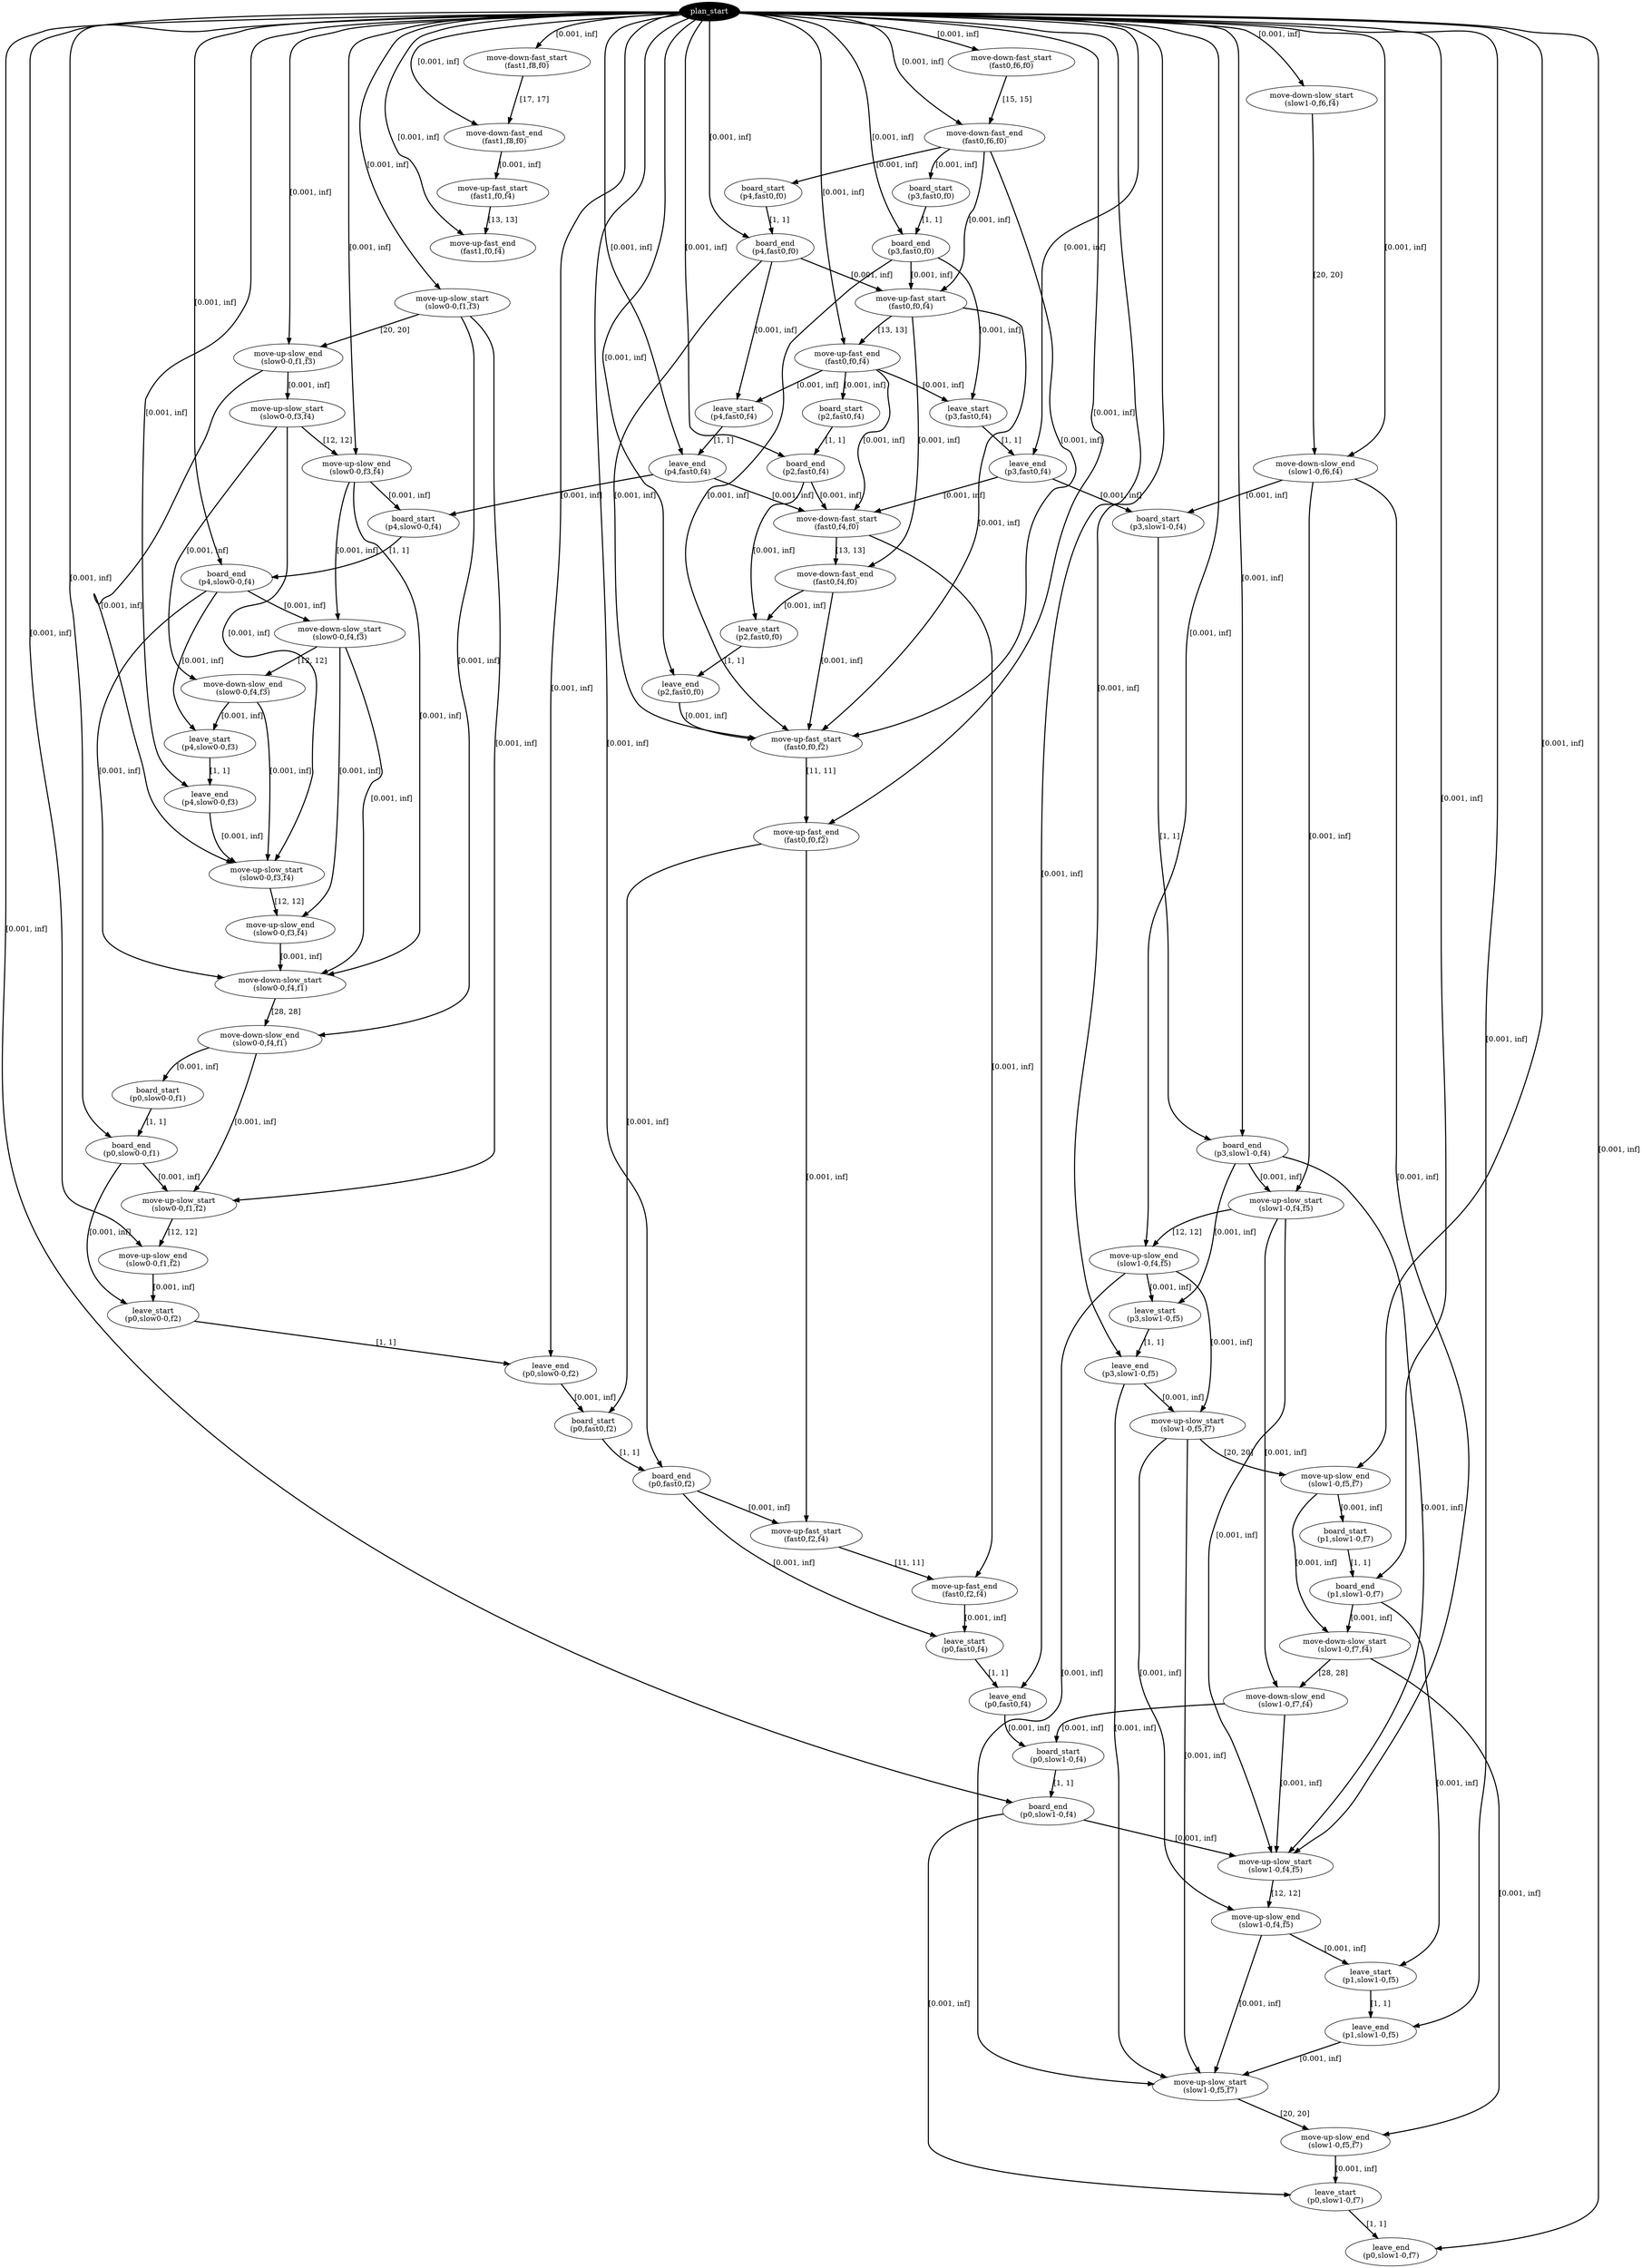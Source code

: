 digraph plan {
0[ label="plan_start",style=filled,fillcolor=black,fontcolor=white];
1[ label="move-up-slow_start
(slow0-0,f1,f3)"];
2[ label="move-up-slow_end
(slow0-0,f1,f3)"];
3[ label="move-down-slow_start
(slow1-0,f6,f4)"];
4[ label="move-down-slow_end
(slow1-0,f6,f4)"];
5[ label="move-down-fast_start
(fast0,f6,f0)"];
6[ label="move-down-fast_end
(fast0,f6,f0)"];
7[ label="move-down-fast_start
(fast1,f8,f0)"];
8[ label="move-down-fast_end
(fast1,f8,f0)"];
9[ label="board_start
(p3,fast0,f0)"];
10[ label="board_end
(p3,fast0,f0)"];
11[ label="board_start
(p4,fast0,f0)"];
12[ label="board_end
(p4,fast0,f0)"];
13[ label="move-up-fast_start
(fast0,f0,f4)"];
14[ label="move-up-fast_end
(fast0,f0,f4)"];
15[ label="move-up-fast_start
(fast1,f0,f4)"];
16[ label="move-up-fast_end
(fast1,f0,f4)"];
17[ label="move-up-slow_start
(slow0-0,f3,f4)"];
18[ label="move-up-slow_end
(slow0-0,f3,f4)"];
19[ label="leave_start
(p3,fast0,f4)"];
20[ label="leave_end
(p3,fast0,f4)"];
21[ label="leave_start
(p4,fast0,f4)"];
22[ label="leave_end
(p4,fast0,f4)"];
23[ label="board_start
(p2,fast0,f4)"];
24[ label="board_end
(p2,fast0,f4)"];
25[ label="move-down-fast_start
(fast0,f4,f0)"];
26[ label="move-down-fast_end
(fast0,f4,f0)"];
27[ label="board_start
(p3,slow1-0,f4)"];
28[ label="board_end
(p3,slow1-0,f4)"];
29[ label="move-up-slow_start
(slow1-0,f4,f5)"];
30[ label="move-up-slow_end
(slow1-0,f4,f5)"];
31[ label="board_start
(p4,slow0-0,f4)"];
32[ label="board_end
(p4,slow0-0,f4)"];
33[ label="move-down-slow_start
(slow0-0,f4,f3)"];
34[ label="move-down-slow_end
(slow0-0,f4,f3)"];
35[ label="leave_start
(p2,fast0,f0)"];
36[ label="leave_end
(p2,fast0,f0)"];
37[ label="leave_start
(p3,slow1-0,f5)"];
38[ label="leave_end
(p3,slow1-0,f5)"];
39[ label="move-up-fast_start
(fast0,f0,f2)"];
40[ label="move-up-fast_end
(fast0,f0,f2)"];
41[ label="move-up-slow_start
(slow1-0,f5,f7)"];
42[ label="move-up-slow_end
(slow1-0,f5,f7)"];
43[ label="leave_start
(p4,slow0-0,f3)"];
44[ label="leave_end
(p4,slow0-0,f3)"];
45[ label="move-up-slow_start
(slow0-0,f3,f4)"];
46[ label="move-up-slow_end
(slow0-0,f3,f4)"];
47[ label="move-down-slow_start
(slow0-0,f4,f1)"];
48[ label="move-down-slow_end
(slow0-0,f4,f1)"];
49[ label="board_start
(p1,slow1-0,f7)"];
50[ label="board_end
(p1,slow1-0,f7)"];
51[ label="move-down-slow_start
(slow1-0,f7,f4)"];
52[ label="move-down-slow_end
(slow1-0,f7,f4)"];
53[ label="board_start
(p0,slow0-0,f1)"];
54[ label="board_end
(p0,slow0-0,f1)"];
55[ label="move-up-slow_start
(slow0-0,f1,f2)"];
56[ label="move-up-slow_end
(slow0-0,f1,f2)"];
57[ label="leave_start
(p0,slow0-0,f2)"];
58[ label="leave_end
(p0,slow0-0,f2)"];
59[ label="board_start
(p0,fast0,f2)"];
60[ label="board_end
(p0,fast0,f2)"];
61[ label="move-up-fast_start
(fast0,f2,f4)"];
62[ label="move-up-fast_end
(fast0,f2,f4)"];
63[ label="leave_start
(p0,fast0,f4)"];
64[ label="leave_end
(p0,fast0,f4)"];
65[ label="board_start
(p0,slow1-0,f4)"];
66[ label="board_end
(p0,slow1-0,f4)"];
67[ label="move-up-slow_start
(slow1-0,f4,f5)"];
68[ label="move-up-slow_end
(slow1-0,f4,f5)"];
69[ label="leave_start
(p1,slow1-0,f5)"];
70[ label="leave_end
(p1,slow1-0,f5)"];
71[ label="move-up-slow_start
(slow1-0,f5,f7)"];
72[ label="move-up-slow_end
(slow1-0,f5,f7)"];
73[ label="leave_start
(p0,slow1-0,f7)"];
74[ label="leave_end
(p0,slow1-0,f7)"];
"0" -> "1" [ label="[0.001, inf]" , penwidth=2, color="black"]
"0" -> "3" [ label="[0.001, inf]" , penwidth=2, color="black"]
"0" -> "5" [ label="[0.001, inf]" , penwidth=2, color="black"]
"0" -> "7" [ label="[0.001, inf]" , penwidth=2, color="black"]
"5" -> "6" [ label="[15, 15]" , penwidth=2, color="black"]
"0" -> "6" [ label="[0.001, inf]" , penwidth=2, color="black"]
"6" -> "9" [ label="[0.001, inf]" , penwidth=2, color="black"]
"6" -> "11" [ label="[0.001, inf]" , penwidth=2, color="black"]
"9" -> "10" [ label="[1, 1]" , penwidth=2, color="black"]
"0" -> "10" [ label="[0.001, inf]" , penwidth=2, color="black"]
"11" -> "12" [ label="[1, 1]" , penwidth=2, color="black"]
"0" -> "12" [ label="[0.001, inf]" , penwidth=2, color="black"]
"6" -> "13" [ label="[0.001, inf]" , penwidth=2, color="black"]
"12" -> "13" [ label="[0.001, inf]" , penwidth=2, color="black"]
"10" -> "13" [ label="[0.001, inf]" , penwidth=2, color="black"]
"7" -> "8" [ label="[17, 17]" , penwidth=2, color="black"]
"0" -> "8" [ label="[0.001, inf]" , penwidth=2, color="black"]
"8" -> "15" [ label="[0.001, inf]" , penwidth=2, color="black"]
"1" -> "2" [ label="[20, 20]" , penwidth=2, color="black"]
"0" -> "2" [ label="[0.001, inf]" , penwidth=2, color="black"]
"3" -> "4" [ label="[20, 20]" , penwidth=2, color="black"]
"0" -> "4" [ label="[0.001, inf]" , penwidth=2, color="black"]
"2" -> "17" [ label="[0.001, inf]" , penwidth=2, color="black"]
"13" -> "14" [ label="[13, 13]" , penwidth=2, color="black"]
"0" -> "14" [ label="[0.001, inf]" , penwidth=2, color="black"]
"10" -> "19" [ label="[0.001, inf]" , penwidth=2, color="black"]
"14" -> "19" [ label="[0.001, inf]" , penwidth=2, color="black"]
"12" -> "21" [ label="[0.001, inf]" , penwidth=2, color="black"]
"14" -> "21" [ label="[0.001, inf]" , penwidth=2, color="black"]
"14" -> "23" [ label="[0.001, inf]" , penwidth=2, color="black"]
"15" -> "16" [ label="[13, 13]" , penwidth=2, color="black"]
"0" -> "16" [ label="[0.001, inf]" , penwidth=2, color="black"]
"19" -> "20" [ label="[1, 1]" , penwidth=2, color="black"]
"0" -> "20" [ label="[0.001, inf]" , penwidth=2, color="black"]
"21" -> "22" [ label="[1, 1]" , penwidth=2, color="black"]
"0" -> "22" [ label="[0.001, inf]" , penwidth=2, color="black"]
"23" -> "24" [ label="[1, 1]" , penwidth=2, color="black"]
"0" -> "24" [ label="[0.001, inf]" , penwidth=2, color="black"]
"14" -> "25" [ label="[0.001, inf]" , penwidth=2, color="black"]
"24" -> "25" [ label="[0.001, inf]" , penwidth=2, color="black"]
"22" -> "25" [ label="[0.001, inf]" , penwidth=2, color="black"]
"20" -> "25" [ label="[0.001, inf]" , penwidth=2, color="black"]
"20" -> "27" [ label="[0.001, inf]" , penwidth=2, color="black"]
"4" -> "27" [ label="[0.001, inf]" , penwidth=2, color="black"]
"27" -> "28" [ label="[1, 1]" , penwidth=2, color="black"]
"0" -> "28" [ label="[0.001, inf]" , penwidth=2, color="black"]
"4" -> "29" [ label="[0.001, inf]" , penwidth=2, color="black"]
"28" -> "29" [ label="[0.001, inf]" , penwidth=2, color="black"]
"17" -> "18" [ label="[12, 12]" , penwidth=2, color="black"]
"0" -> "18" [ label="[0.001, inf]" , penwidth=2, color="black"]
"22" -> "31" [ label="[0.001, inf]" , penwidth=2, color="black"]
"18" -> "31" [ label="[0.001, inf]" , penwidth=2, color="black"]
"31" -> "32" [ label="[1, 1]" , penwidth=2, color="black"]
"0" -> "32" [ label="[0.001, inf]" , penwidth=2, color="black"]
"18" -> "33" [ label="[0.001, inf]" , penwidth=2, color="black"]
"32" -> "33" [ label="[0.001, inf]" , penwidth=2, color="black"]
"25" -> "26" [ label="[13, 13]" , penwidth=2, color="black"]
"13" -> "26" [ label="[0.001, inf]" , penwidth=2, color="black"]
"24" -> "35" [ label="[0.001, inf]" , penwidth=2, color="black"]
"26" -> "35" [ label="[0.001, inf]" , penwidth=2, color="black"]
"29" -> "30" [ label="[12, 12]" , penwidth=2, color="black"]
"0" -> "30" [ label="[0.001, inf]" , penwidth=2, color="black"]
"28" -> "37" [ label="[0.001, inf]" , penwidth=2, color="black"]
"30" -> "37" [ label="[0.001, inf]" , penwidth=2, color="black"]
"35" -> "36" [ label="[1, 1]" , penwidth=2, color="black"]
"0" -> "36" [ label="[0.001, inf]" , penwidth=2, color="black"]
"26" -> "39" [ label="[0.001, inf]" , penwidth=2, color="black"]
"36" -> "39" [ label="[0.001, inf]" , penwidth=2, color="black"]
"13" -> "39" [ label="[0.001, inf]" , penwidth=2, color="black"]
"12" -> "39" [ label="[0.001, inf]" , penwidth=2, color="black"]
"10" -> "39" [ label="[0.001, inf]" , penwidth=2, color="black"]
"6" -> "39" [ label="[0.001, inf]" , penwidth=2, color="black"]
"37" -> "38" [ label="[1, 1]" , penwidth=2, color="black"]
"0" -> "38" [ label="[0.001, inf]" , penwidth=2, color="black"]
"30" -> "41" [ label="[0.001, inf]" , penwidth=2, color="black"]
"38" -> "41" [ label="[0.001, inf]" , penwidth=2, color="black"]
"33" -> "34" [ label="[12, 12]" , penwidth=2, color="black"]
"17" -> "34" [ label="[0.001, inf]" , penwidth=2, color="black"]
"32" -> "43" [ label="[0.001, inf]" , penwidth=2, color="black"]
"34" -> "43" [ label="[0.001, inf]" , penwidth=2, color="black"]
"43" -> "44" [ label="[1, 1]" , penwidth=2, color="black"]
"0" -> "44" [ label="[0.001, inf]" , penwidth=2, color="black"]
"34" -> "45" [ label="[0.001, inf]" , penwidth=2, color="black"]
"44" -> "45" [ label="[0.001, inf]" , penwidth=2, color="black"]
"17" -> "45" [ label="[0.001, inf]" , penwidth=2, color="black"]
"2" -> "45" [ label="[0.001, inf]" , penwidth=2, color="black"]
"39" -> "40" [ label="[11, 11]" , penwidth=2, color="black"]
"0" -> "40" [ label="[0.001, inf]" , penwidth=2, color="black"]
"45" -> "46" [ label="[12, 12]" , penwidth=2, color="black"]
"33" -> "46" [ label="[0.001, inf]" , penwidth=2, color="black"]
"46" -> "47" [ label="[0.001, inf]" , penwidth=2, color="black"]
"33" -> "47" [ label="[0.001, inf]" , penwidth=2, color="black"]
"32" -> "47" [ label="[0.001, inf]" , penwidth=2, color="black"]
"18" -> "47" [ label="[0.001, inf]" , penwidth=2, color="black"]
"41" -> "42" [ label="[20, 20]" , penwidth=2, color="black"]
"0" -> "42" [ label="[0.001, inf]" , penwidth=2, color="black"]
"42" -> "49" [ label="[0.001, inf]" , penwidth=2, color="black"]
"49" -> "50" [ label="[1, 1]" , penwidth=2, color="black"]
"0" -> "50" [ label="[0.001, inf]" , penwidth=2, color="black"]
"42" -> "51" [ label="[0.001, inf]" , penwidth=2, color="black"]
"50" -> "51" [ label="[0.001, inf]" , penwidth=2, color="black"]
"47" -> "48" [ label="[28, 28]" , penwidth=2, color="black"]
"1" -> "48" [ label="[0.001, inf]" , penwidth=2, color="black"]
"48" -> "53" [ label="[0.001, inf]" , penwidth=2, color="black"]
"53" -> "54" [ label="[1, 1]" , penwidth=2, color="black"]
"0" -> "54" [ label="[0.001, inf]" , penwidth=2, color="black"]
"48" -> "55" [ label="[0.001, inf]" , penwidth=2, color="black"]
"54" -> "55" [ label="[0.001, inf]" , penwidth=2, color="black"]
"1" -> "55" [ label="[0.001, inf]" , penwidth=2, color="black"]
"51" -> "52" [ label="[28, 28]" , penwidth=2, color="black"]
"29" -> "52" [ label="[0.001, inf]" , penwidth=2, color="black"]
"55" -> "56" [ label="[12, 12]" , penwidth=2, color="black"]
"0" -> "56" [ label="[0.001, inf]" , penwidth=2, color="black"]
"54" -> "57" [ label="[0.001, inf]" , penwidth=2, color="black"]
"56" -> "57" [ label="[0.001, inf]" , penwidth=2, color="black"]
"57" -> "58" [ label="[1, 1]" , penwidth=2, color="black"]
"0" -> "58" [ label="[0.001, inf]" , penwidth=2, color="black"]
"58" -> "59" [ label="[0.001, inf]" , penwidth=2, color="black"]
"40" -> "59" [ label="[0.001, inf]" , penwidth=2, color="black"]
"59" -> "60" [ label="[1, 1]" , penwidth=2, color="black"]
"0" -> "60" [ label="[0.001, inf]" , penwidth=2, color="black"]
"40" -> "61" [ label="[0.001, inf]" , penwidth=2, color="black"]
"60" -> "61" [ label="[0.001, inf]" , penwidth=2, color="black"]
"61" -> "62" [ label="[11, 11]" , penwidth=2, color="black"]
"25" -> "62" [ label="[0.001, inf]" , penwidth=2, color="black"]
"60" -> "63" [ label="[0.001, inf]" , penwidth=2, color="black"]
"62" -> "63" [ label="[0.001, inf]" , penwidth=2, color="black"]
"63" -> "64" [ label="[1, 1]" , penwidth=2, color="black"]
"0" -> "64" [ label="[0.001, inf]" , penwidth=2, color="black"]
"64" -> "65" [ label="[0.001, inf]" , penwidth=2, color="black"]
"52" -> "65" [ label="[0.001, inf]" , penwidth=2, color="black"]
"65" -> "66" [ label="[1, 1]" , penwidth=2, color="black"]
"0" -> "66" [ label="[0.001, inf]" , penwidth=2, color="black"]
"52" -> "67" [ label="[0.001, inf]" , penwidth=2, color="black"]
"66" -> "67" [ label="[0.001, inf]" , penwidth=2, color="black"]
"29" -> "67" [ label="[0.001, inf]" , penwidth=2, color="black"]
"28" -> "67" [ label="[0.001, inf]" , penwidth=2, color="black"]
"4" -> "67" [ label="[0.001, inf]" , penwidth=2, color="black"]
"67" -> "68" [ label="[12, 12]" , penwidth=2, color="black"]
"41" -> "68" [ label="[0.001, inf]" , penwidth=2, color="black"]
"50" -> "69" [ label="[0.001, inf]" , penwidth=2, color="black"]
"68" -> "69" [ label="[0.001, inf]" , penwidth=2, color="black"]
"69" -> "70" [ label="[1, 1]" , penwidth=2, color="black"]
"0" -> "70" [ label="[0.001, inf]" , penwidth=2, color="black"]
"68" -> "71" [ label="[0.001, inf]" , penwidth=2, color="black"]
"70" -> "71" [ label="[0.001, inf]" , penwidth=2, color="black"]
"41" -> "71" [ label="[0.001, inf]" , penwidth=2, color="black"]
"38" -> "71" [ label="[0.001, inf]" , penwidth=2, color="black"]
"30" -> "71" [ label="[0.001, inf]" , penwidth=2, color="black"]
"71" -> "72" [ label="[20, 20]" , penwidth=2, color="black"]
"51" -> "72" [ label="[0.001, inf]" , penwidth=2, color="black"]
"66" -> "73" [ label="[0.001, inf]" , penwidth=2, color="black"]
"72" -> "73" [ label="[0.001, inf]" , penwidth=2, color="black"]
"73" -> "74" [ label="[1, 1]" , penwidth=2, color="black"]
"0" -> "74" [ label="[0.001, inf]" , penwidth=2, color="black"]
}

